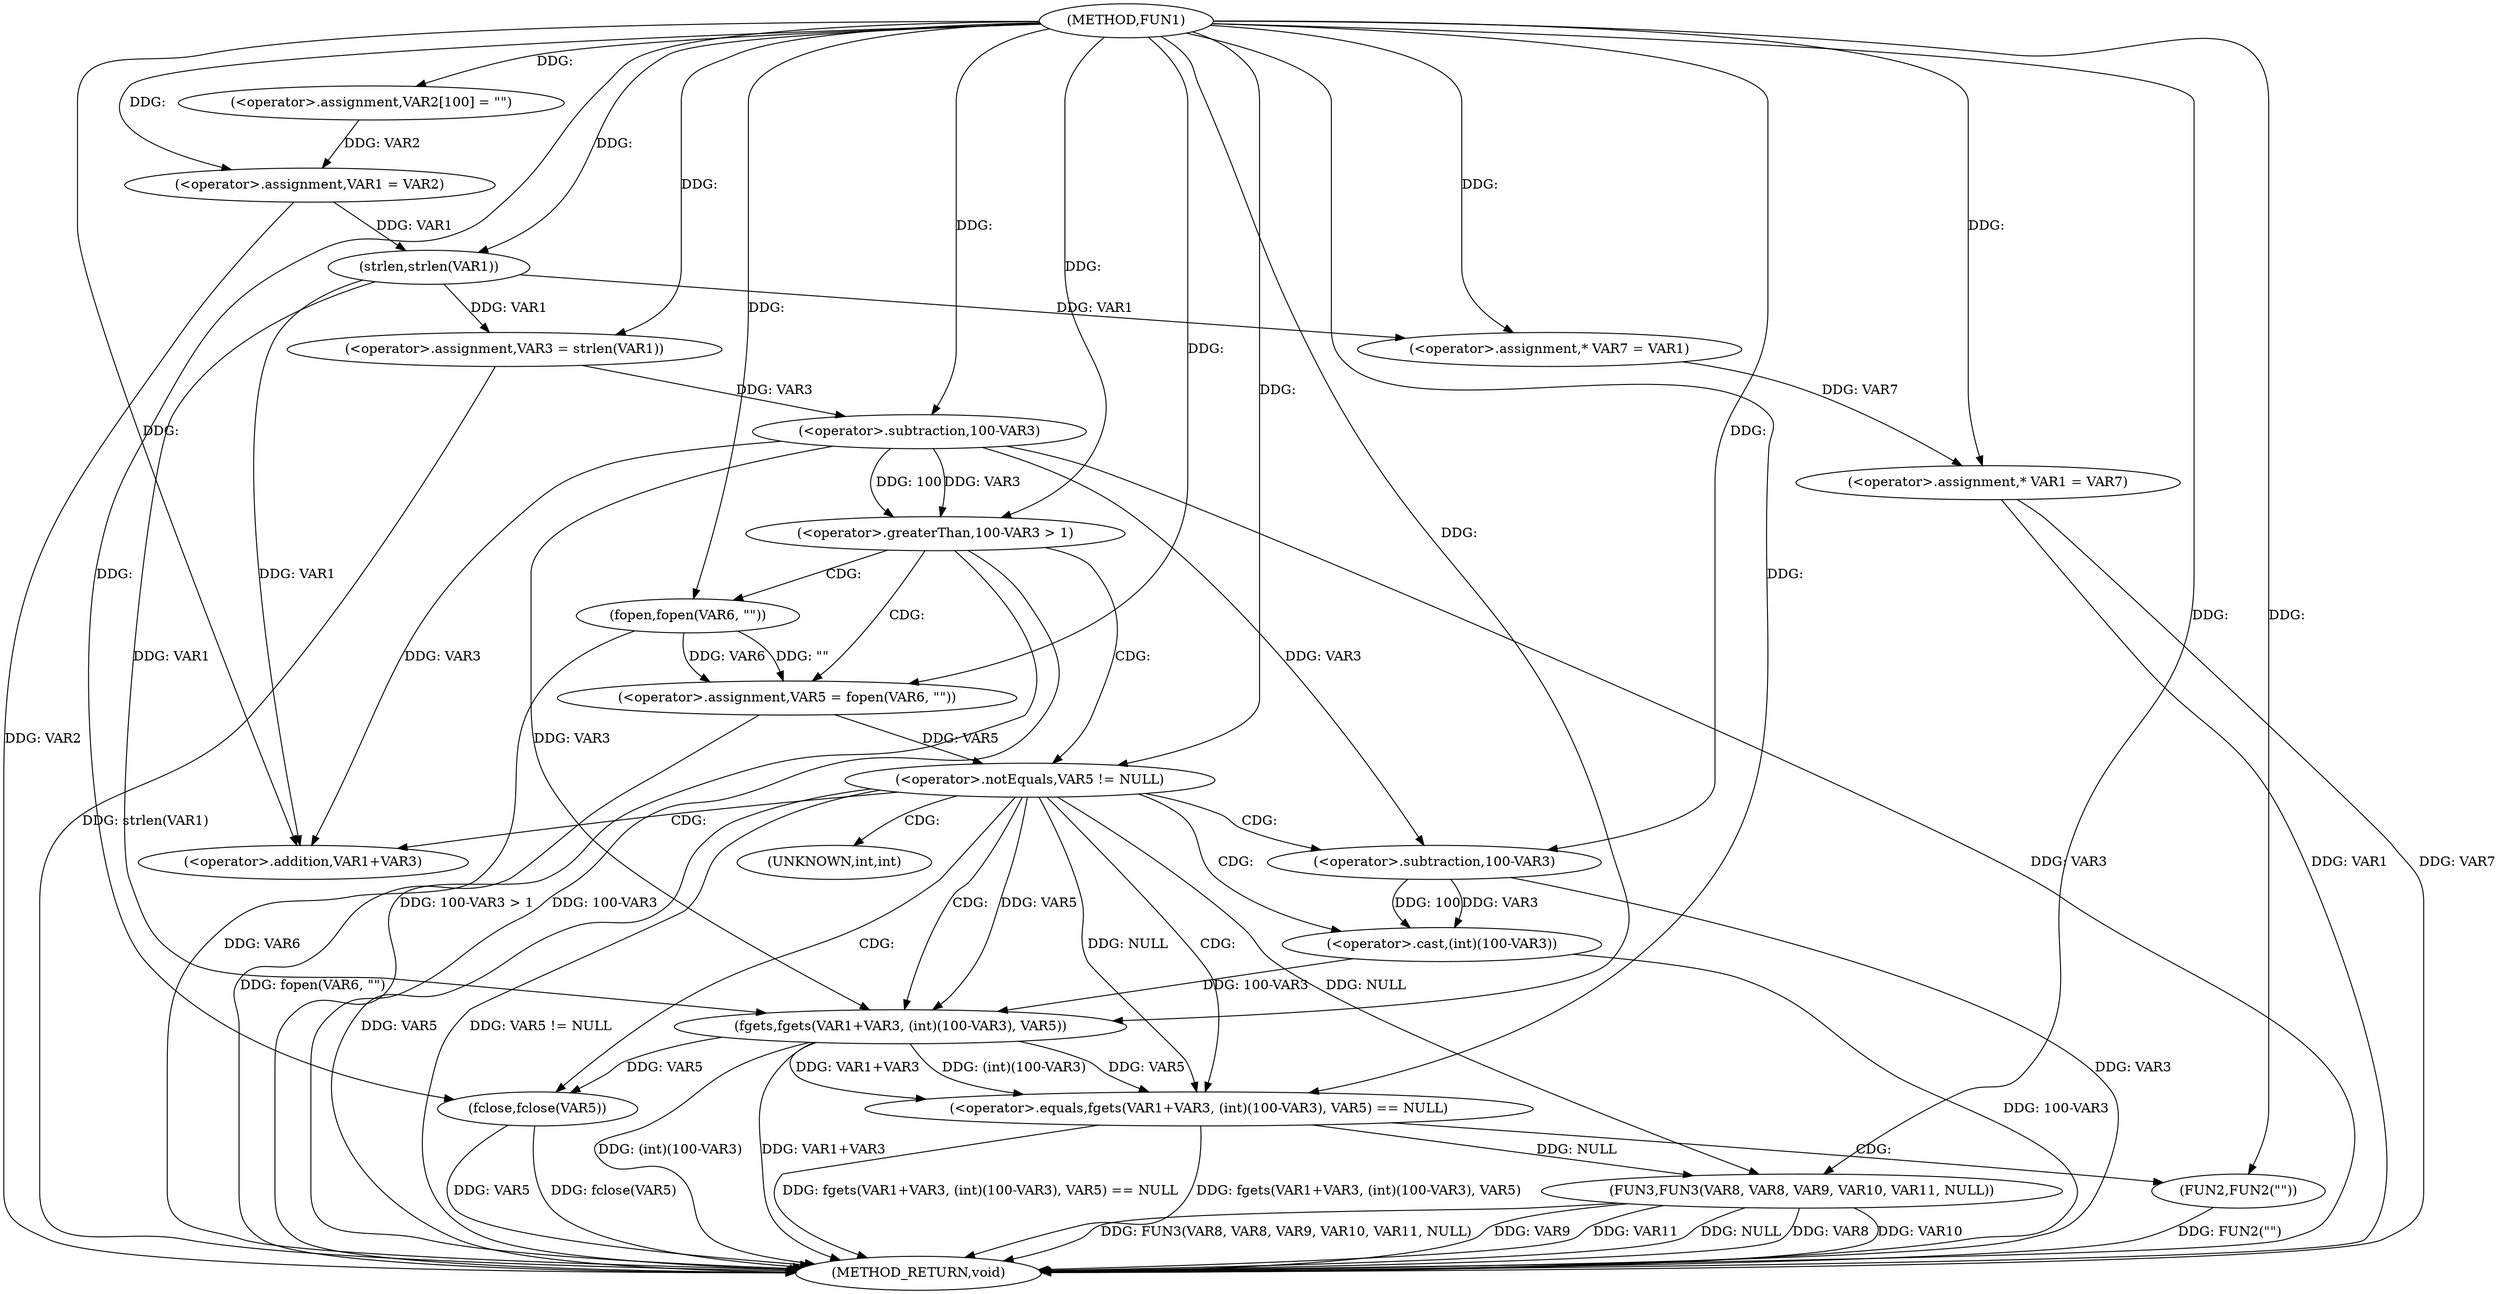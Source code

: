 digraph FUN1 {  
"1000100" [label = "(METHOD,FUN1)" ]
"1000168" [label = "(METHOD_RETURN,void)" ]
"1000104" [label = "(<operator>.assignment,VAR2[100] = \"\")" ]
"1000107" [label = "(<operator>.assignment,VAR1 = VAR2)" ]
"1000112" [label = "(<operator>.assignment,VAR3 = strlen(VAR1))" ]
"1000114" [label = "(strlen,strlen(VAR1))" ]
"1000118" [label = "(<operator>.greaterThan,100-VAR3 > 1)" ]
"1000119" [label = "(<operator>.subtraction,100-VAR3)" ]
"1000124" [label = "(<operator>.assignment,VAR5 = fopen(VAR6, \"\"))" ]
"1000126" [label = "(fopen,fopen(VAR6, \"\"))" ]
"1000130" [label = "(<operator>.notEquals,VAR5 != NULL)" ]
"1000135" [label = "(<operator>.equals,fgets(VAR1+VAR3, (int)(100-VAR3), VAR5) == NULL)" ]
"1000136" [label = "(fgets,fgets(VAR1+VAR3, (int)(100-VAR3), VAR5))" ]
"1000137" [label = "(<operator>.addition,VAR1+VAR3)" ]
"1000140" [label = "(<operator>.cast,(int)(100-VAR3))" ]
"1000142" [label = "(<operator>.subtraction,100-VAR3)" ]
"1000148" [label = "(FUN2,FUN2(\"\"))" ]
"1000150" [label = "(fclose,fclose(VAR5))" ]
"1000154" [label = "(<operator>.assignment,* VAR7 = VAR1)" ]
"1000158" [label = "(<operator>.assignment,* VAR1 = VAR7)" ]
"1000161" [label = "(FUN3,FUN3(VAR8, VAR8, VAR9, VAR10, VAR11, NULL))" ]
"1000141" [label = "(UNKNOWN,int,int)" ]
  "1000158" -> "1000168"  [ label = "DDG: VAR1"] 
  "1000140" -> "1000168"  [ label = "DDG: 100-VAR3"] 
  "1000119" -> "1000168"  [ label = "DDG: VAR3"] 
  "1000148" -> "1000168"  [ label = "DDG: FUN2(\"\")"] 
  "1000126" -> "1000168"  [ label = "DDG: VAR6"] 
  "1000118" -> "1000168"  [ label = "DDG: 100-VAR3 > 1"] 
  "1000135" -> "1000168"  [ label = "DDG: fgets(VAR1+VAR3, (int)(100-VAR3), VAR5) == NULL"] 
  "1000135" -> "1000168"  [ label = "DDG: fgets(VAR1+VAR3, (int)(100-VAR3), VAR5)"] 
  "1000150" -> "1000168"  [ label = "DDG: fclose(VAR5)"] 
  "1000118" -> "1000168"  [ label = "DDG: 100-VAR3"] 
  "1000161" -> "1000168"  [ label = "DDG: FUN3(VAR8, VAR8, VAR9, VAR10, VAR11, NULL)"] 
  "1000130" -> "1000168"  [ label = "DDG: VAR5 != NULL"] 
  "1000161" -> "1000168"  [ label = "DDG: VAR9"] 
  "1000124" -> "1000168"  [ label = "DDG: fopen(VAR6, \"\")"] 
  "1000150" -> "1000168"  [ label = "DDG: VAR5"] 
  "1000112" -> "1000168"  [ label = "DDG: strlen(VAR1)"] 
  "1000158" -> "1000168"  [ label = "DDG: VAR7"] 
  "1000161" -> "1000168"  [ label = "DDG: VAR11"] 
  "1000136" -> "1000168"  [ label = "DDG: (int)(100-VAR3)"] 
  "1000142" -> "1000168"  [ label = "DDG: VAR3"] 
  "1000161" -> "1000168"  [ label = "DDG: NULL"] 
  "1000161" -> "1000168"  [ label = "DDG: VAR8"] 
  "1000136" -> "1000168"  [ label = "DDG: VAR1+VAR3"] 
  "1000107" -> "1000168"  [ label = "DDG: VAR2"] 
  "1000130" -> "1000168"  [ label = "DDG: VAR5"] 
  "1000161" -> "1000168"  [ label = "DDG: VAR10"] 
  "1000100" -> "1000104"  [ label = "DDG: "] 
  "1000104" -> "1000107"  [ label = "DDG: VAR2"] 
  "1000100" -> "1000107"  [ label = "DDG: "] 
  "1000114" -> "1000112"  [ label = "DDG: VAR1"] 
  "1000100" -> "1000112"  [ label = "DDG: "] 
  "1000107" -> "1000114"  [ label = "DDG: VAR1"] 
  "1000100" -> "1000114"  [ label = "DDG: "] 
  "1000119" -> "1000118"  [ label = "DDG: 100"] 
  "1000119" -> "1000118"  [ label = "DDG: VAR3"] 
  "1000100" -> "1000119"  [ label = "DDG: "] 
  "1000112" -> "1000119"  [ label = "DDG: VAR3"] 
  "1000100" -> "1000118"  [ label = "DDG: "] 
  "1000126" -> "1000124"  [ label = "DDG: VAR6"] 
  "1000126" -> "1000124"  [ label = "DDG: \"\""] 
  "1000100" -> "1000124"  [ label = "DDG: "] 
  "1000100" -> "1000126"  [ label = "DDG: "] 
  "1000124" -> "1000130"  [ label = "DDG: VAR5"] 
  "1000100" -> "1000130"  [ label = "DDG: "] 
  "1000136" -> "1000135"  [ label = "DDG: VAR1+VAR3"] 
  "1000136" -> "1000135"  [ label = "DDG: (int)(100-VAR3)"] 
  "1000136" -> "1000135"  [ label = "DDG: VAR5"] 
  "1000114" -> "1000136"  [ label = "DDG: VAR1"] 
  "1000100" -> "1000136"  [ label = "DDG: "] 
  "1000119" -> "1000136"  [ label = "DDG: VAR3"] 
  "1000114" -> "1000137"  [ label = "DDG: VAR1"] 
  "1000100" -> "1000137"  [ label = "DDG: "] 
  "1000119" -> "1000137"  [ label = "DDG: VAR3"] 
  "1000140" -> "1000136"  [ label = "DDG: 100-VAR3"] 
  "1000142" -> "1000140"  [ label = "DDG: 100"] 
  "1000142" -> "1000140"  [ label = "DDG: VAR3"] 
  "1000100" -> "1000142"  [ label = "DDG: "] 
  "1000119" -> "1000142"  [ label = "DDG: VAR3"] 
  "1000130" -> "1000136"  [ label = "DDG: VAR5"] 
  "1000130" -> "1000135"  [ label = "DDG: NULL"] 
  "1000100" -> "1000135"  [ label = "DDG: "] 
  "1000100" -> "1000148"  [ label = "DDG: "] 
  "1000136" -> "1000150"  [ label = "DDG: VAR5"] 
  "1000100" -> "1000150"  [ label = "DDG: "] 
  "1000114" -> "1000154"  [ label = "DDG: VAR1"] 
  "1000100" -> "1000154"  [ label = "DDG: "] 
  "1000154" -> "1000158"  [ label = "DDG: VAR7"] 
  "1000100" -> "1000158"  [ label = "DDG: "] 
  "1000100" -> "1000161"  [ label = "DDG: "] 
  "1000130" -> "1000161"  [ label = "DDG: NULL"] 
  "1000135" -> "1000161"  [ label = "DDG: NULL"] 
  "1000118" -> "1000126"  [ label = "CDG: "] 
  "1000118" -> "1000124"  [ label = "CDG: "] 
  "1000118" -> "1000130"  [ label = "CDG: "] 
  "1000130" -> "1000142"  [ label = "CDG: "] 
  "1000130" -> "1000137"  [ label = "CDG: "] 
  "1000130" -> "1000141"  [ label = "CDG: "] 
  "1000130" -> "1000150"  [ label = "CDG: "] 
  "1000130" -> "1000135"  [ label = "CDG: "] 
  "1000130" -> "1000136"  [ label = "CDG: "] 
  "1000130" -> "1000140"  [ label = "CDG: "] 
  "1000135" -> "1000148"  [ label = "CDG: "] 
}
